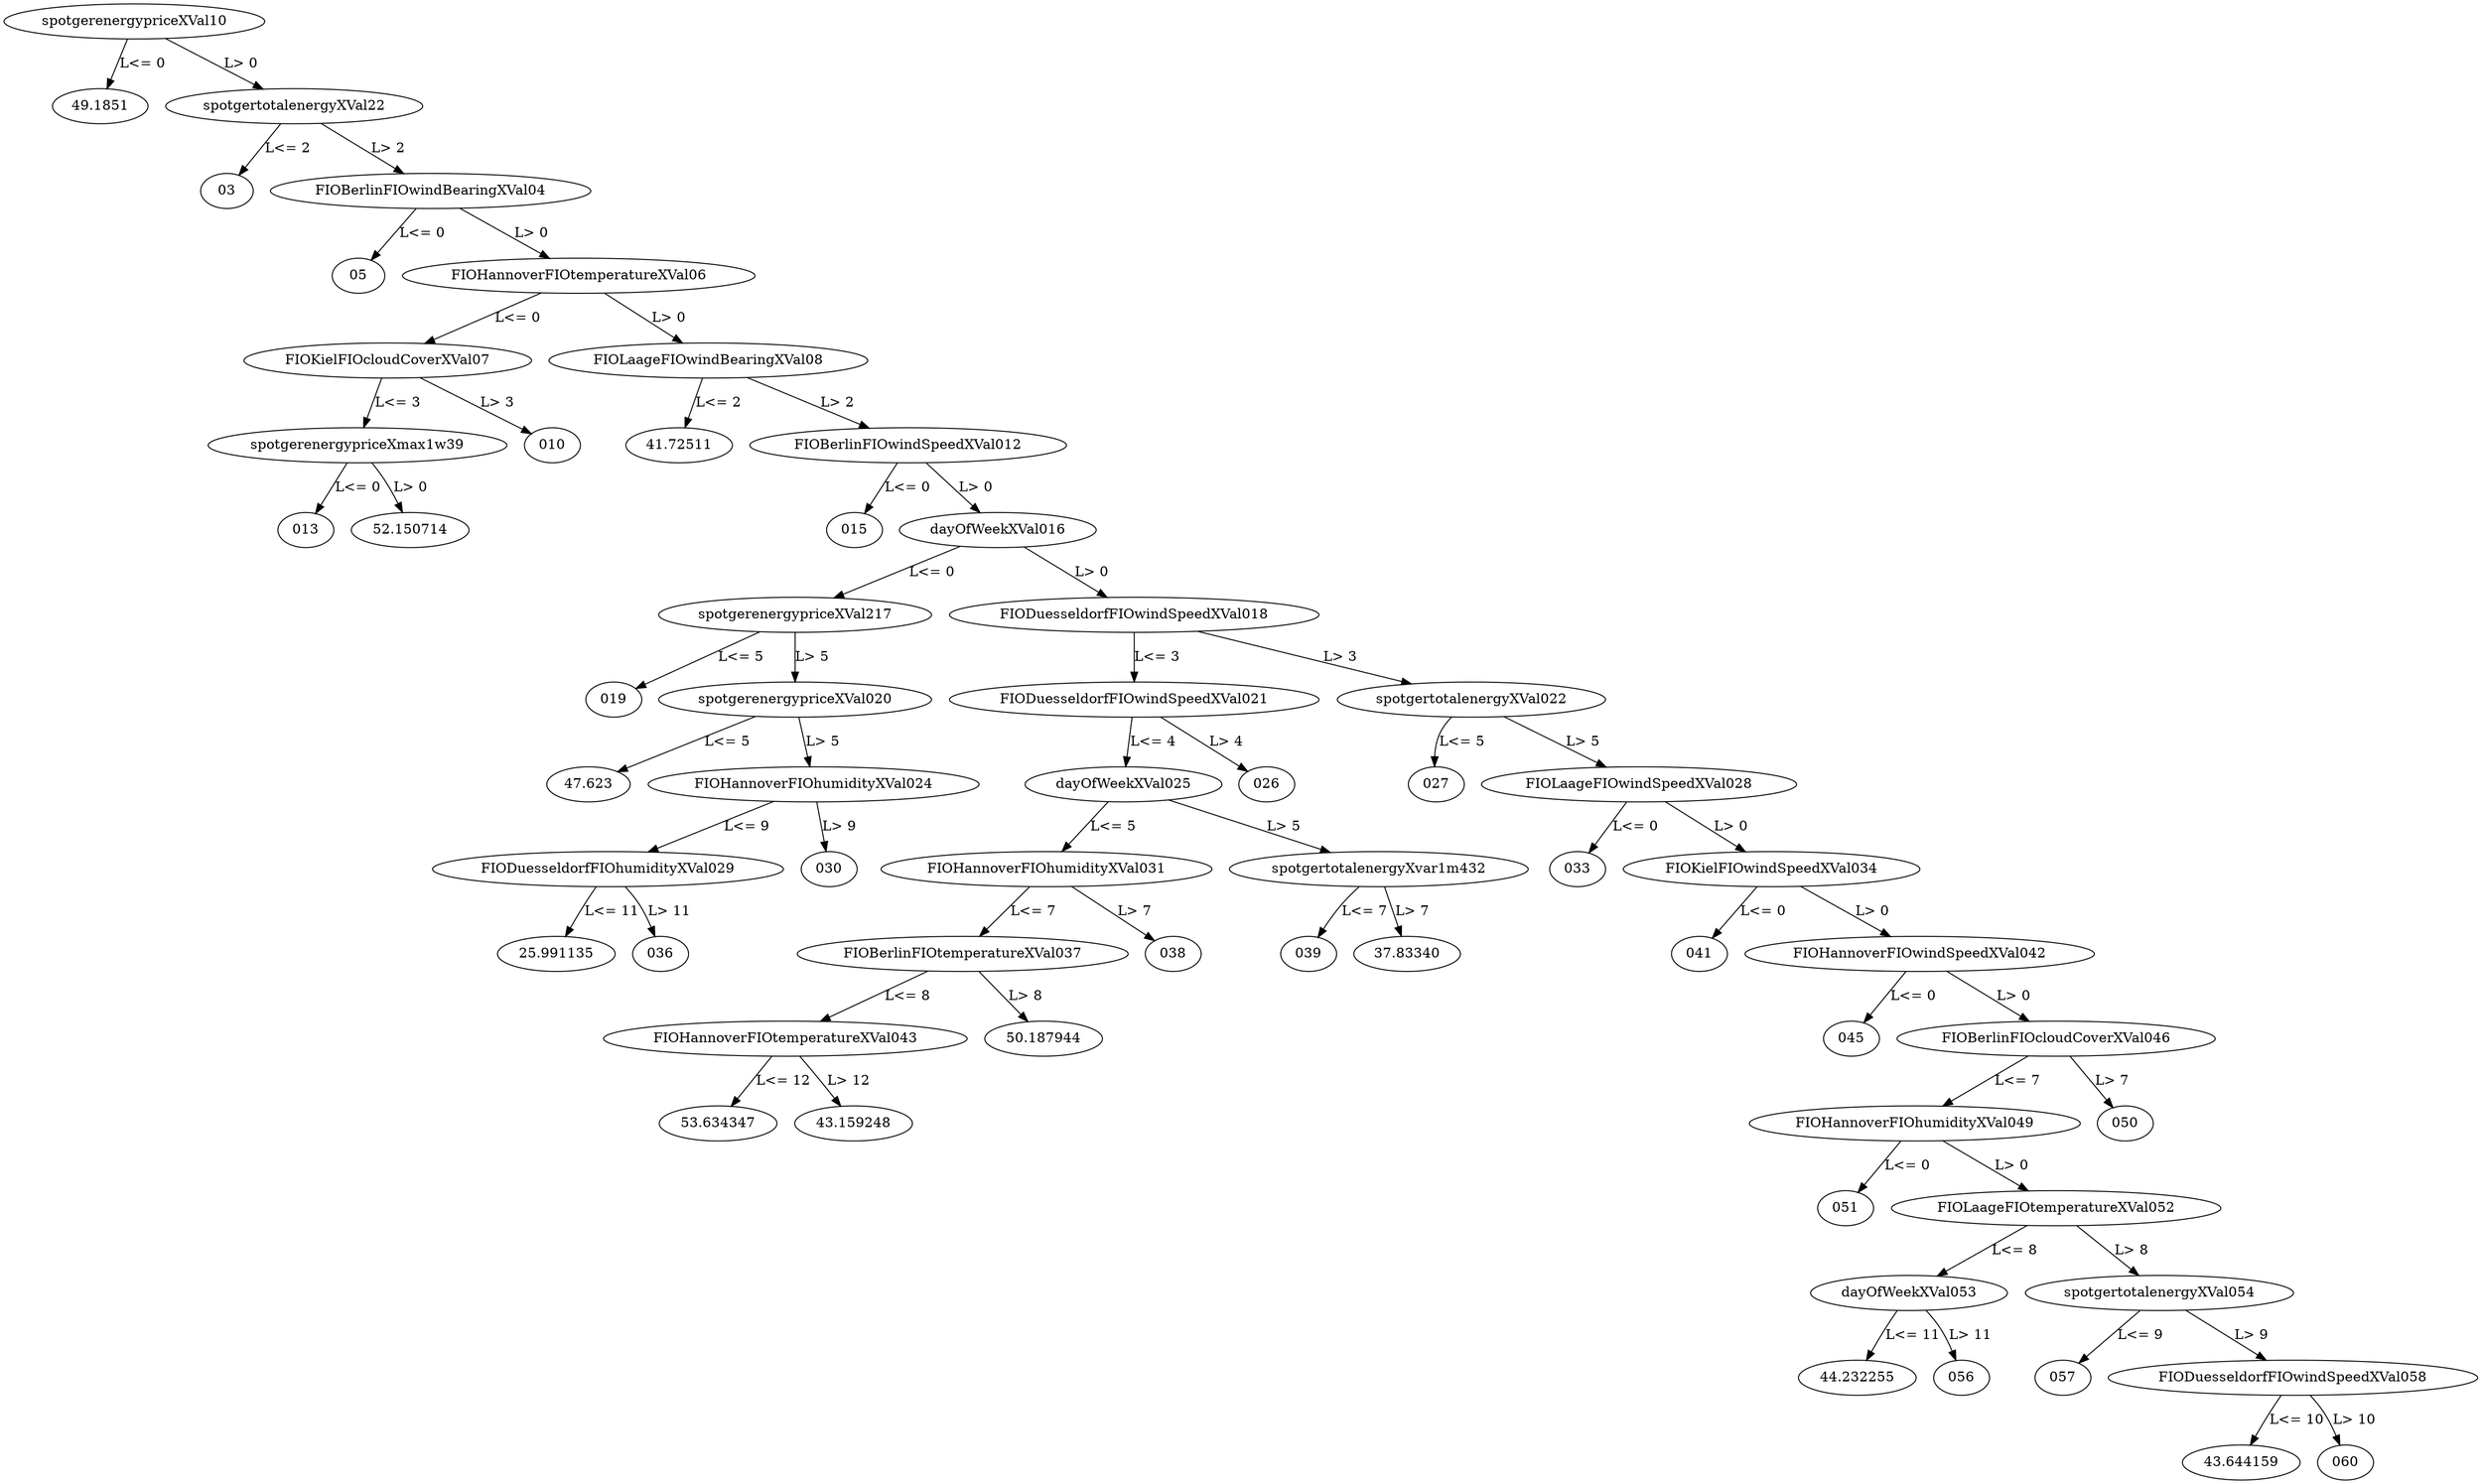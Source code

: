 digraph dt_fig {
	spotgerenergypriceXVal10 -> "49.1851" [label="L<= 0"];
	spotgerenergypriceXVal10 -> spotgertotalenergyXVal22 [label="L> 0"];
	spotgertotalenergyXVal22 -> "03" [label="L<= 2"];
	spotgertotalenergyXVal22 -> FIOBerlinFIOwindBearingXVal04 [label="L> 2"];
	FIOBerlinFIOwindBearingXVal04 -> "05" [label="L<= 0"];
	FIOBerlinFIOwindBearingXVal04 -> FIOHannoverFIOtemperatureXVal06 [label="L> 0"];
	FIOHannoverFIOtemperatureXVal06 -> FIOKielFIOcloudCoverXVal07 [label="L<= 0"];
	FIOHannoverFIOtemperatureXVal06 -> FIOLaageFIOwindBearingXVal08 [label="L> 0"];
	FIOKielFIOcloudCoverXVal07 -> spotgerenergypriceXmax1w39 [label="L<= 3"];
	FIOKielFIOcloudCoverXVal07 -> "010" [label="L> 3"];
	FIOLaageFIOwindBearingXVal08 -> "41.72511" [label="L<= 2"];
	FIOLaageFIOwindBearingXVal08 -> FIOBerlinFIOwindSpeedXVal012 [label="L> 2"];
	spotgerenergypriceXmax1w39 -> "013" [label="L<= 0"];
	spotgerenergypriceXmax1w39 -> "52.150714" [label="L> 0"];
	FIOBerlinFIOwindSpeedXVal012 -> "015" [label="L<= 0"];
	FIOBerlinFIOwindSpeedXVal012 -> dayOfWeekXVal016 [label="L> 0"];
	dayOfWeekXVal016 -> spotgerenergypriceXVal217 [label="L<= 0"];
	dayOfWeekXVal016 -> FIODuesseldorfFIOwindSpeedXVal018 [label="L> 0"];
	spotgerenergypriceXVal217 -> "019" [label="L<= 5"];
	spotgerenergypriceXVal217 -> spotgerenergypriceXVal020 [label="L> 5"];
	FIODuesseldorfFIOwindSpeedXVal018 -> FIODuesseldorfFIOwindSpeedXVal021 [label="L<= 3"];
	FIODuesseldorfFIOwindSpeedXVal018 -> spotgertotalenergyXVal022 [label="L> 3"];
	spotgerenergypriceXVal020 -> "47.623" [label="L<= 5"];
	spotgerenergypriceXVal020 -> FIOHannoverFIOhumidityXVal024 [label="L> 5"];
	FIODuesseldorfFIOwindSpeedXVal021 -> dayOfWeekXVal025 [label="L<= 4"];
	FIODuesseldorfFIOwindSpeedXVal021 -> "026" [label="L> 4"];
	spotgertotalenergyXVal022 -> "027" [label="L<= 5"];
	spotgertotalenergyXVal022 -> FIOLaageFIOwindSpeedXVal028 [label="L> 5"];
	FIOHannoverFIOhumidityXVal024 -> FIODuesseldorfFIOhumidityXVal029 [label="L<= 9"];
	FIOHannoverFIOhumidityXVal024 -> "030" [label="L> 9"];
	dayOfWeekXVal025 -> FIOHannoverFIOhumidityXVal031 [label="L<= 5"];
	dayOfWeekXVal025 -> spotgertotalenergyXvar1m432 [label="L> 5"];
	FIOLaageFIOwindSpeedXVal028 -> "033" [label="L<= 0"];
	FIOLaageFIOwindSpeedXVal028 -> FIOKielFIOwindSpeedXVal034 [label="L> 0"];
	FIODuesseldorfFIOhumidityXVal029 -> "25.991135" [label="L<= 11"];
	FIODuesseldorfFIOhumidityXVal029 -> "036" [label="L> 11"];
	FIOHannoverFIOhumidityXVal031 -> FIOBerlinFIOtemperatureXVal037 [label="L<= 7"];
	FIOHannoverFIOhumidityXVal031 -> "038" [label="L> 7"];
	spotgertotalenergyXvar1m432 -> "039" [label="L<= 7"];
	spotgertotalenergyXvar1m432 -> "37.83340" [label="L> 7"];
	FIOKielFIOwindSpeedXVal034 -> "041" [label="L<= 0"];
	FIOKielFIOwindSpeedXVal034 -> FIOHannoverFIOwindSpeedXVal042 [label="L> 0"];
	FIOBerlinFIOtemperatureXVal037 -> FIOHannoverFIOtemperatureXVal043 [label="L<= 8"];
	FIOBerlinFIOtemperatureXVal037 -> "50.187944" [label="L> 8"];
	FIOHannoverFIOwindSpeedXVal042 -> "045" [label="L<= 0"];
	FIOHannoverFIOwindSpeedXVal042 -> FIOBerlinFIOcloudCoverXVal046 [label="L> 0"];
	FIOHannoverFIOtemperatureXVal043 -> "53.634347" [label="L<= 12"];
	FIOHannoverFIOtemperatureXVal043 -> "43.159248" [label="L> 12"];
	FIOBerlinFIOcloudCoverXVal046 -> FIOHannoverFIOhumidityXVal049 [label="L<= 7"];
	FIOBerlinFIOcloudCoverXVal046 -> "050" [label="L> 7"];
	FIOHannoverFIOhumidityXVal049 -> "051" [label="L<= 0"];
	FIOHannoverFIOhumidityXVal049 -> FIOLaageFIOtemperatureXVal052 [label="L> 0"];
	FIOLaageFIOtemperatureXVal052 -> dayOfWeekXVal053 [label="L<= 8"];
	FIOLaageFIOtemperatureXVal052 -> spotgertotalenergyXVal054 [label="L> 8"];
	dayOfWeekXVal053 -> "44.232255" [label="L<= 11"];
	dayOfWeekXVal053 -> "056" [label="L> 11"];
	spotgertotalenergyXVal054 -> "057" [label="L<= 9"];
	spotgertotalenergyXVal054 -> FIODuesseldorfFIOwindSpeedXVal058 [label="L> 9"];
	FIODuesseldorfFIOwindSpeedXVal058 -> "43.644159" [label="L<= 10"];
	FIODuesseldorfFIOwindSpeedXVal058 -> "060" [label="L> 10"];
}
